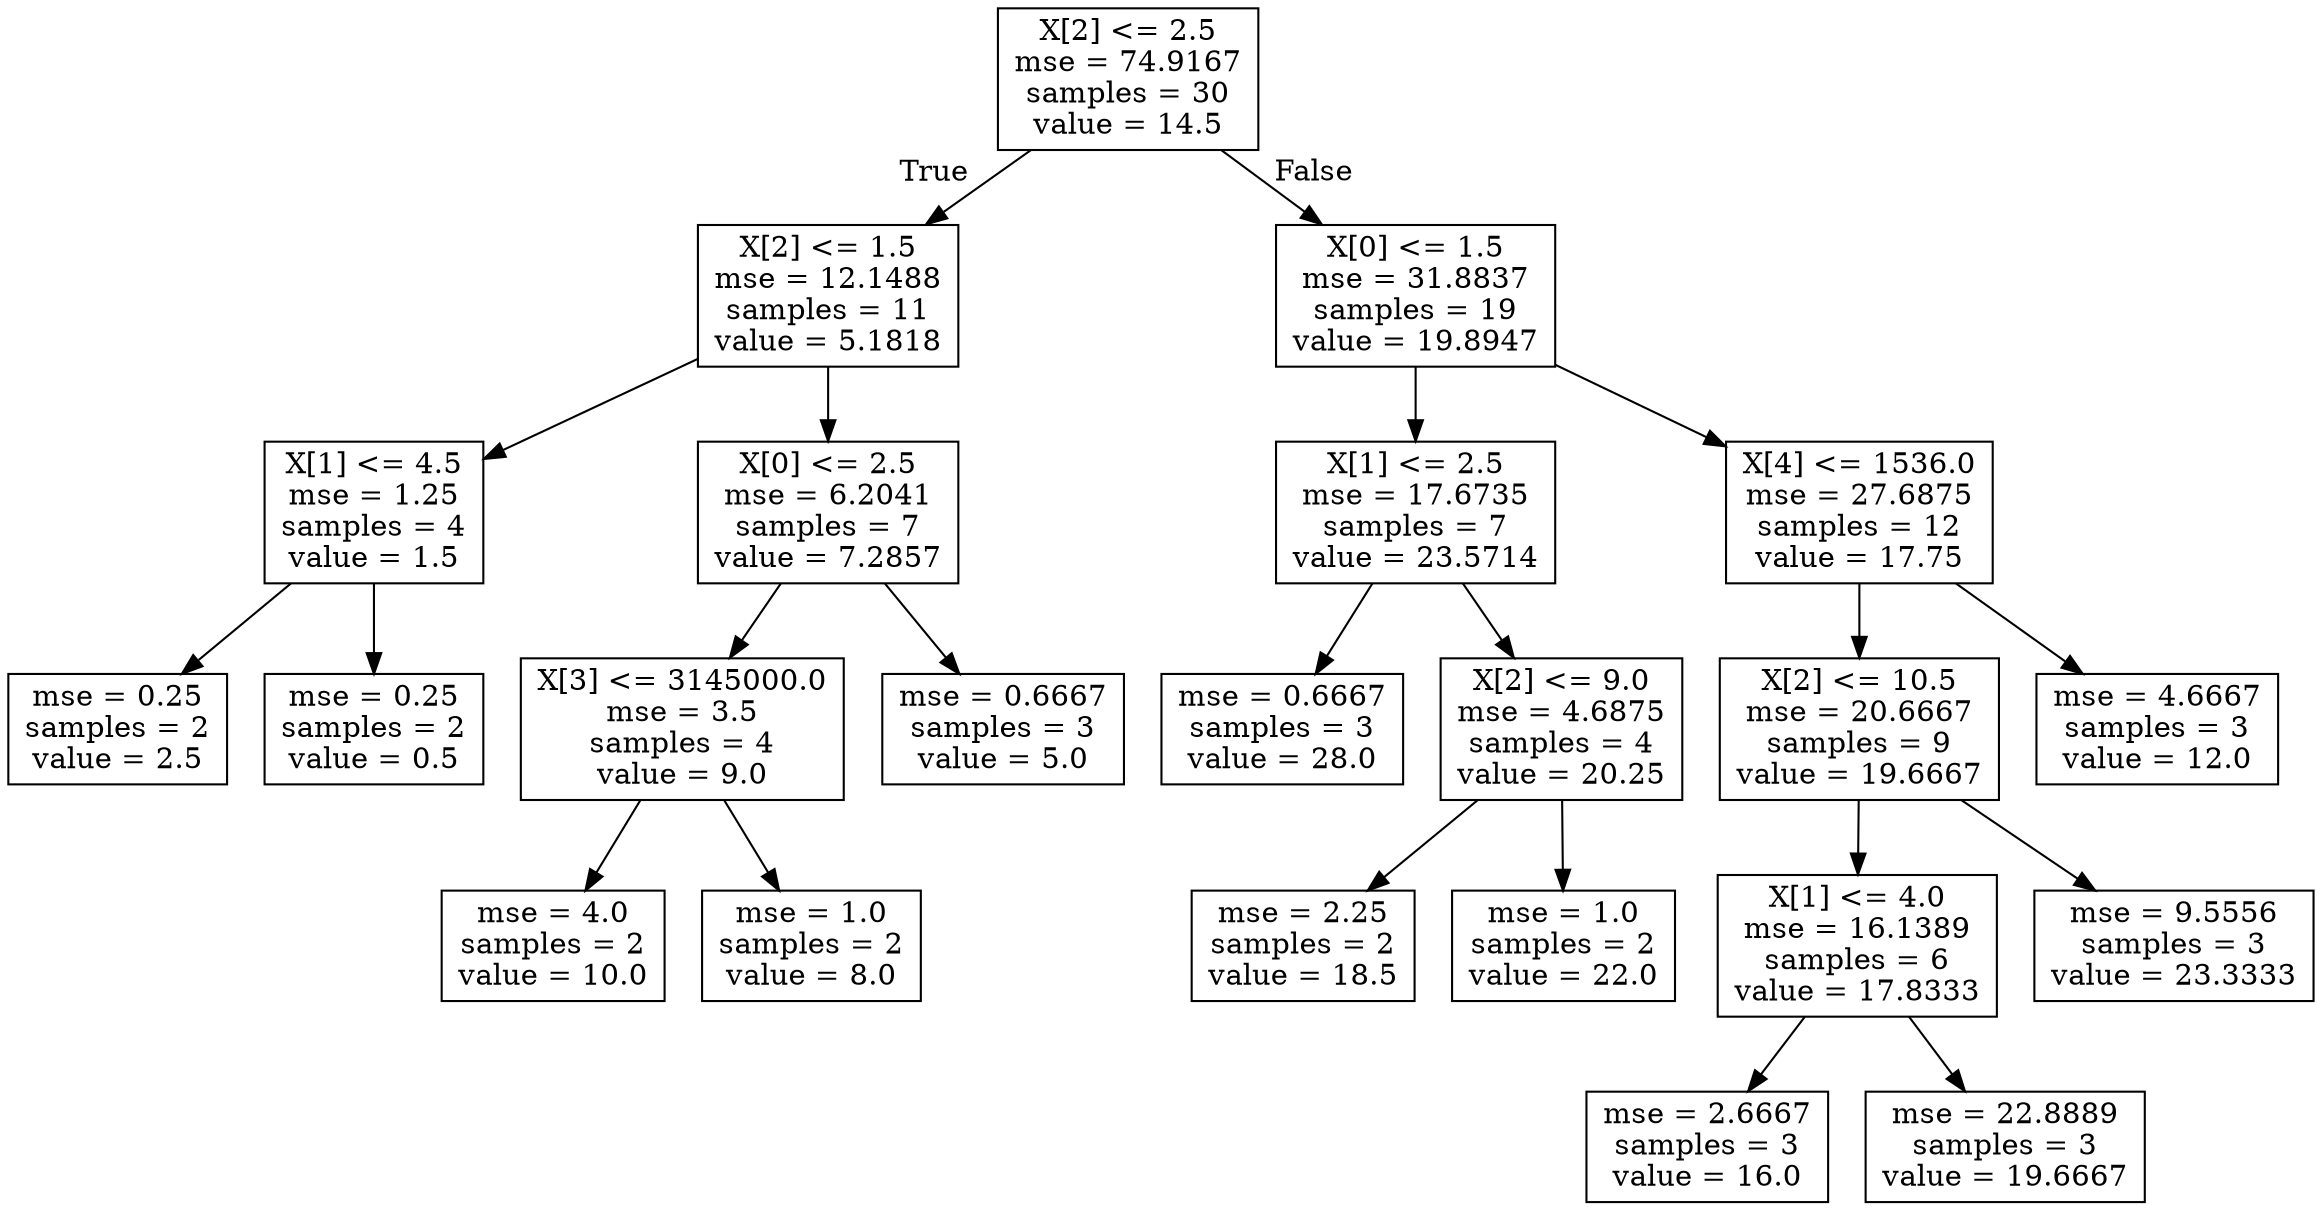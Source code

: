 digraph Tree {
node [shape=box] ;
0 [label="X[2] <= 2.5\nmse = 74.9167\nsamples = 30\nvalue = 14.5"] ;
1 [label="X[2] <= 1.5\nmse = 12.1488\nsamples = 11\nvalue = 5.1818"] ;
0 -> 1 [labeldistance=2.5, labelangle=45, headlabel="True"] ;
2 [label="X[1] <= 4.5\nmse = 1.25\nsamples = 4\nvalue = 1.5"] ;
1 -> 2 ;
3 [label="mse = 0.25\nsamples = 2\nvalue = 2.5"] ;
2 -> 3 ;
4 [label="mse = 0.25\nsamples = 2\nvalue = 0.5"] ;
2 -> 4 ;
5 [label="X[0] <= 2.5\nmse = 6.2041\nsamples = 7\nvalue = 7.2857"] ;
1 -> 5 ;
6 [label="X[3] <= 3145000.0\nmse = 3.5\nsamples = 4\nvalue = 9.0"] ;
5 -> 6 ;
7 [label="mse = 4.0\nsamples = 2\nvalue = 10.0"] ;
6 -> 7 ;
8 [label="mse = 1.0\nsamples = 2\nvalue = 8.0"] ;
6 -> 8 ;
9 [label="mse = 0.6667\nsamples = 3\nvalue = 5.0"] ;
5 -> 9 ;
10 [label="X[0] <= 1.5\nmse = 31.8837\nsamples = 19\nvalue = 19.8947"] ;
0 -> 10 [labeldistance=2.5, labelangle=-45, headlabel="False"] ;
11 [label="X[1] <= 2.5\nmse = 17.6735\nsamples = 7\nvalue = 23.5714"] ;
10 -> 11 ;
12 [label="mse = 0.6667\nsamples = 3\nvalue = 28.0"] ;
11 -> 12 ;
13 [label="X[2] <= 9.0\nmse = 4.6875\nsamples = 4\nvalue = 20.25"] ;
11 -> 13 ;
14 [label="mse = 2.25\nsamples = 2\nvalue = 18.5"] ;
13 -> 14 ;
15 [label="mse = 1.0\nsamples = 2\nvalue = 22.0"] ;
13 -> 15 ;
16 [label="X[4] <= 1536.0\nmse = 27.6875\nsamples = 12\nvalue = 17.75"] ;
10 -> 16 ;
17 [label="X[2] <= 10.5\nmse = 20.6667\nsamples = 9\nvalue = 19.6667"] ;
16 -> 17 ;
18 [label="X[1] <= 4.0\nmse = 16.1389\nsamples = 6\nvalue = 17.8333"] ;
17 -> 18 ;
19 [label="mse = 2.6667\nsamples = 3\nvalue = 16.0"] ;
18 -> 19 ;
20 [label="mse = 22.8889\nsamples = 3\nvalue = 19.6667"] ;
18 -> 20 ;
21 [label="mse = 9.5556\nsamples = 3\nvalue = 23.3333"] ;
17 -> 21 ;
22 [label="mse = 4.6667\nsamples = 3\nvalue = 12.0"] ;
16 -> 22 ;
}